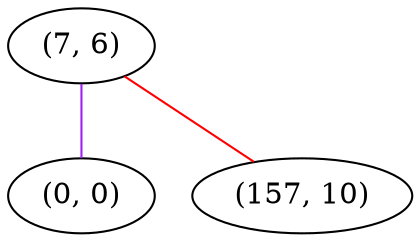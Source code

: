 graph "" {
"(7, 6)";
"(0, 0)";
"(157, 10)";
"(7, 6)" -- "(0, 0)"  [color=purple, key=0, weight=4];
"(7, 6)" -- "(157, 10)"  [color=red, key=0, weight=1];
}

